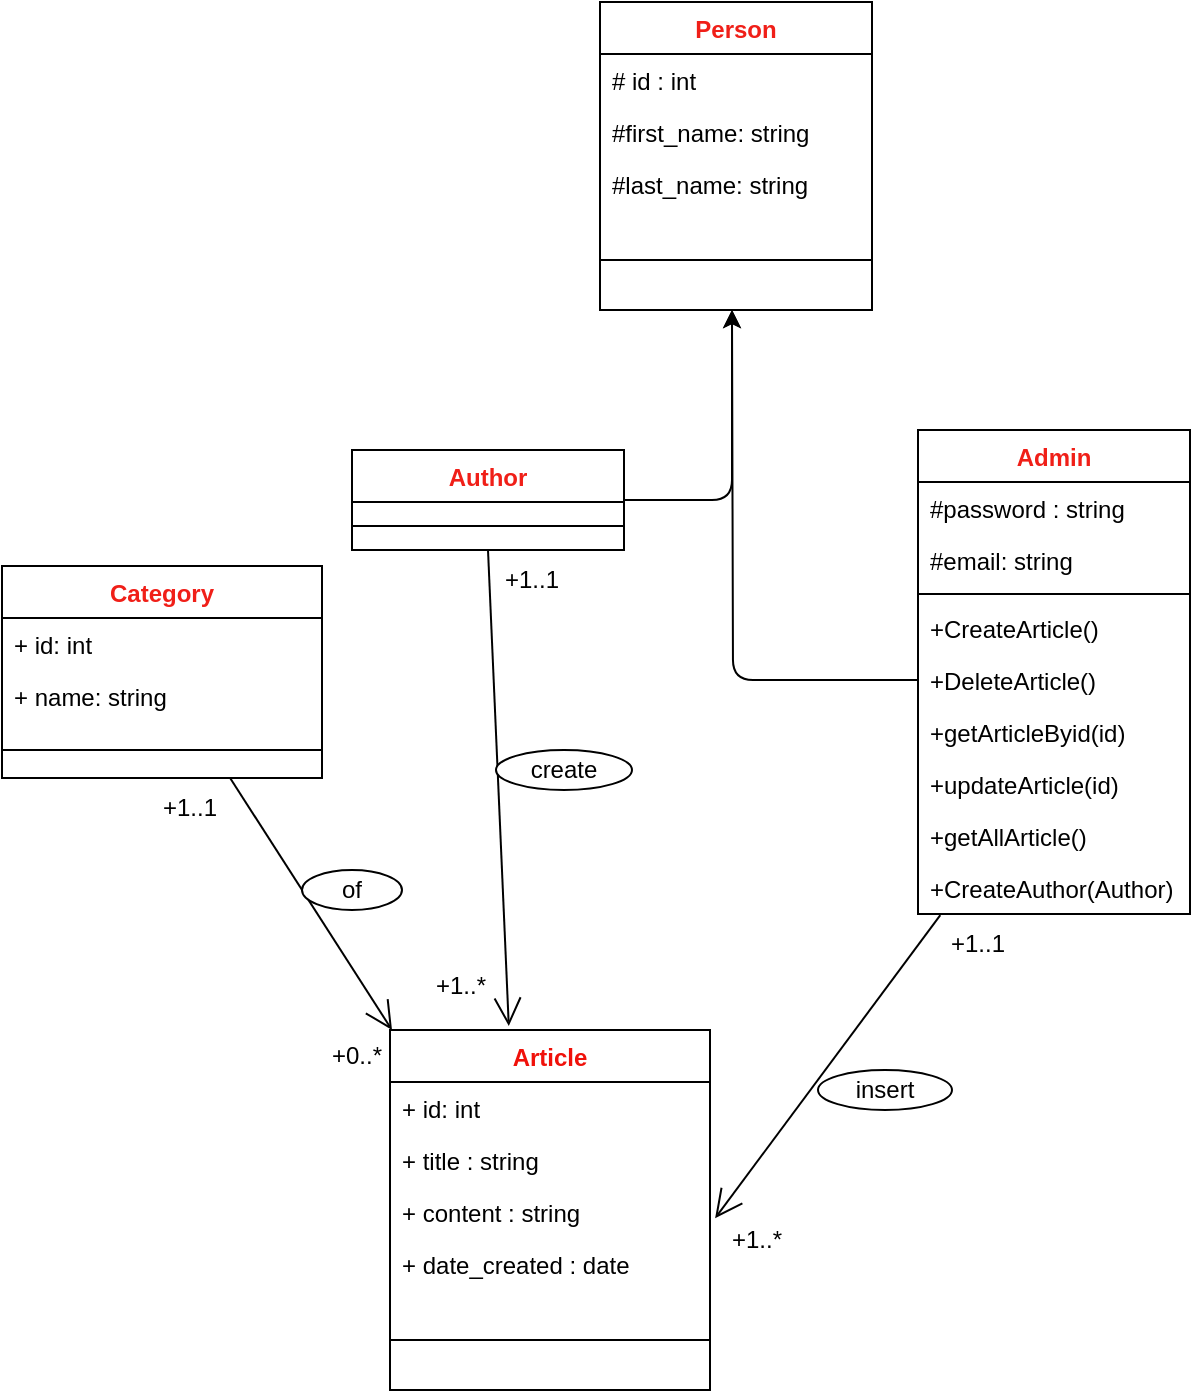 <mxfile>
    <diagram id="HwuYFP3zla9XCMSpDPCq" name="Page-1">
        <mxGraphModel dx="805" dy="711" grid="1" gridSize="10" guides="1" tooltips="1" connect="1" arrows="1" fold="1" page="1" pageScale="1" pageWidth="850" pageHeight="1100" math="0" shadow="0">
            <root>
                <mxCell id="0"/>
                <mxCell id="1" parent="0"/>
                <mxCell id="10" value="Person" style="swimlane;fontStyle=1;align=center;verticalAlign=top;childLayout=stackLayout;horizontal=1;startSize=26;horizontalStack=0;resizeParent=1;resizeParentMax=0;resizeLast=0;collapsible=1;marginBottom=0;fontColor=#F01F18;" parent="1" vertex="1">
                    <mxGeometry x="335" y="36" width="136" height="154" as="geometry">
                        <mxRectangle x="160" y="70" width="70" height="26" as="alternateBounds"/>
                    </mxGeometry>
                </mxCell>
                <mxCell id="11" value="# id : int " style="text;strokeColor=none;fillColor=none;align=left;verticalAlign=top;spacingLeft=4;spacingRight=4;overflow=hidden;rotatable=0;points=[[0,0.5],[1,0.5]];portConstraint=eastwest;" parent="10" vertex="1">
                    <mxGeometry y="26" width="136" height="26" as="geometry"/>
                </mxCell>
                <mxCell id="15" value="#first_name: string" style="text;strokeColor=none;fillColor=none;align=left;verticalAlign=top;spacingLeft=4;spacingRight=4;overflow=hidden;rotatable=0;points=[[0,0.5],[1,0.5]];portConstraint=eastwest;" parent="10" vertex="1">
                    <mxGeometry y="52" width="136" height="26" as="geometry"/>
                </mxCell>
                <mxCell id="16" value="#last_name: string&#10;&#10;" style="text;strokeColor=none;fillColor=none;align=left;verticalAlign=top;spacingLeft=4;spacingRight=4;overflow=hidden;rotatable=0;points=[[0,0.5],[1,0.5]];portConstraint=eastwest;" parent="10" vertex="1">
                    <mxGeometry y="78" width="136" height="26" as="geometry"/>
                </mxCell>
                <mxCell id="12" value="" style="line;strokeWidth=1;fillColor=none;align=left;verticalAlign=middle;spacingTop=-1;spacingLeft=3;spacingRight=3;rotatable=0;labelPosition=right;points=[];portConstraint=eastwest;" parent="10" vertex="1">
                    <mxGeometry y="104" width="136" height="50" as="geometry"/>
                </mxCell>
                <mxCell id="39" style="edgeStyle=orthogonalEdgeStyle;html=1;" parent="1" source="17" edge="1">
                    <mxGeometry relative="1" as="geometry">
                        <mxPoint x="401" y="190" as="targetPoint"/>
                        <Array as="points">
                            <mxPoint x="401" y="285"/>
                        </Array>
                    </mxGeometry>
                </mxCell>
                <mxCell id="17" value="Author" style="swimlane;fontStyle=1;align=center;verticalAlign=top;childLayout=stackLayout;horizontal=1;startSize=26;horizontalStack=0;resizeParent=1;resizeParentMax=0;resizeLast=0;collapsible=1;marginBottom=0;fontColor=#F01F18;" parent="1" vertex="1">
                    <mxGeometry x="211" y="260" width="136" height="50" as="geometry"/>
                </mxCell>
                <mxCell id="19" value="" style="line;strokeWidth=1;fillColor=none;align=left;verticalAlign=middle;spacingTop=-1;spacingLeft=3;spacingRight=3;rotatable=0;labelPosition=right;points=[];portConstraint=eastwest;" parent="17" vertex="1">
                    <mxGeometry y="26" width="136" height="24" as="geometry"/>
                </mxCell>
                <mxCell id="21" value="Admin" style="swimlane;fontStyle=1;align=center;verticalAlign=top;childLayout=stackLayout;horizontal=1;startSize=26;horizontalStack=0;resizeParent=1;resizeParentMax=0;resizeLast=0;collapsible=1;marginBottom=0;fontColor=#F01F18;" parent="1" vertex="1">
                    <mxGeometry x="494" y="250" width="136" height="242" as="geometry"/>
                </mxCell>
                <mxCell id="22" value="#password : string" style="text;strokeColor=none;fillColor=none;align=left;verticalAlign=top;spacingLeft=4;spacingRight=4;overflow=hidden;rotatable=0;points=[[0,0.5],[1,0.5]];portConstraint=eastwest;" parent="21" vertex="1">
                    <mxGeometry y="26" width="136" height="26" as="geometry"/>
                </mxCell>
                <mxCell id="28" value="#email: string" style="text;strokeColor=none;fillColor=none;align=left;verticalAlign=top;spacingLeft=4;spacingRight=4;overflow=hidden;rotatable=0;points=[[0,0.5],[1,0.5]];portConstraint=eastwest;" parent="21" vertex="1">
                    <mxGeometry y="52" width="136" height="26" as="geometry"/>
                </mxCell>
                <mxCell id="23" value="" style="line;strokeWidth=1;fillColor=none;align=left;verticalAlign=middle;spacingTop=-1;spacingLeft=3;spacingRight=3;rotatable=0;labelPosition=right;points=[];portConstraint=eastwest;" parent="21" vertex="1">
                    <mxGeometry y="78" width="136" height="8" as="geometry"/>
                </mxCell>
                <mxCell id="29" value="+CreateArticle()" style="text;strokeColor=none;fillColor=none;align=left;verticalAlign=top;spacingLeft=4;spacingRight=4;overflow=hidden;rotatable=0;points=[[0,0.5],[1,0.5]];portConstraint=eastwest;" parent="21" vertex="1">
                    <mxGeometry y="86" width="136" height="26" as="geometry"/>
                </mxCell>
                <mxCell id="41" value="+DeleteArticle()" style="text;strokeColor=none;fillColor=none;align=left;verticalAlign=top;spacingLeft=4;spacingRight=4;overflow=hidden;rotatable=0;points=[[0,0.5],[1,0.5]];portConstraint=eastwest;" parent="21" vertex="1">
                    <mxGeometry y="112" width="136" height="26" as="geometry"/>
                </mxCell>
                <mxCell id="32" value="+getArticleByid(id)" style="text;strokeColor=none;fillColor=none;align=left;verticalAlign=top;spacingLeft=4;spacingRight=4;overflow=hidden;rotatable=0;points=[[0,0.5],[1,0.5]];portConstraint=eastwest;" parent="21" vertex="1">
                    <mxGeometry y="138" width="136" height="26" as="geometry"/>
                </mxCell>
                <mxCell id="30" value="+updateArticle(id)" style="text;strokeColor=none;fillColor=none;align=left;verticalAlign=top;spacingLeft=4;spacingRight=4;overflow=hidden;rotatable=0;points=[[0,0.5],[1,0.5]];portConstraint=eastwest;" parent="21" vertex="1">
                    <mxGeometry y="164" width="136" height="26" as="geometry"/>
                </mxCell>
                <mxCell id="24" value="+getAllArticle()" style="text;strokeColor=none;fillColor=none;align=left;verticalAlign=top;spacingLeft=4;spacingRight=4;overflow=hidden;rotatable=0;points=[[0,0.5],[1,0.5]];portConstraint=eastwest;" parent="21" vertex="1">
                    <mxGeometry y="190" width="136" height="26" as="geometry"/>
                </mxCell>
                <mxCell id="33" value="+CreateAuthor(Author)" style="text;strokeColor=none;fillColor=none;align=left;verticalAlign=top;spacingLeft=4;spacingRight=4;overflow=hidden;rotatable=0;points=[[0,0.5],[1,0.5]];portConstraint=eastwest;" parent="21" vertex="1">
                    <mxGeometry y="216" width="136" height="26" as="geometry"/>
                </mxCell>
                <mxCell id="42" style="edgeStyle=orthogonalEdgeStyle;html=1;" parent="1" source="41" edge="1">
                    <mxGeometry relative="1" as="geometry">
                        <mxPoint x="401" y="190" as="targetPoint"/>
                    </mxGeometry>
                </mxCell>
                <mxCell id="43" value="Article" style="swimlane;fontStyle=1;align=center;verticalAlign=top;childLayout=stackLayout;horizontal=1;startSize=26;horizontalStack=0;resizeParent=1;resizeParentMax=0;resizeLast=0;collapsible=1;marginBottom=0;fontColor=#F0110A;" parent="1" vertex="1">
                    <mxGeometry x="230" y="550" width="160" height="180" as="geometry"/>
                </mxCell>
                <mxCell id="44" value="+ id: int" style="text;strokeColor=none;fillColor=none;align=left;verticalAlign=top;spacingLeft=4;spacingRight=4;overflow=hidden;rotatable=0;points=[[0,0.5],[1,0.5]];portConstraint=eastwest;" parent="43" vertex="1">
                    <mxGeometry y="26" width="160" height="26" as="geometry"/>
                </mxCell>
                <mxCell id="49" value="+ title : string " style="text;strokeColor=none;fillColor=none;align=left;verticalAlign=top;spacingLeft=4;spacingRight=4;overflow=hidden;rotatable=0;points=[[0,0.5],[1,0.5]];portConstraint=eastwest;" parent="43" vertex="1">
                    <mxGeometry y="52" width="160" height="26" as="geometry"/>
                </mxCell>
                <mxCell id="47" value="+ content : string " style="text;strokeColor=none;fillColor=none;align=left;verticalAlign=top;spacingLeft=4;spacingRight=4;overflow=hidden;rotatable=0;points=[[0,0.5],[1,0.5]];portConstraint=eastwest;" parent="43" vertex="1">
                    <mxGeometry y="78" width="160" height="26" as="geometry"/>
                </mxCell>
                <mxCell id="48" value="+ date_created : date " style="text;strokeColor=none;fillColor=none;align=left;verticalAlign=top;spacingLeft=4;spacingRight=4;overflow=hidden;rotatable=0;points=[[0,0.5],[1,0.5]];portConstraint=eastwest;" parent="43" vertex="1">
                    <mxGeometry y="104" width="160" height="26" as="geometry"/>
                </mxCell>
                <mxCell id="45" value="" style="line;strokeWidth=1;fillColor=none;align=left;verticalAlign=middle;spacingTop=-1;spacingLeft=3;spacingRight=3;rotatable=0;labelPosition=right;points=[];portConstraint=eastwest;" parent="43" vertex="1">
                    <mxGeometry y="130" width="160" height="50" as="geometry"/>
                </mxCell>
                <mxCell id="57" value="" style="endArrow=open;endFill=1;endSize=12;html=1;entryX=0.365;entryY=-0.011;entryDx=0;entryDy=0;entryPerimeter=0;exitX=0.5;exitY=1;exitDx=0;exitDy=0;" parent="1" source="17" edge="1">
                    <mxGeometry width="160" relative="1" as="geometry">
                        <mxPoint x="251" y="370" as="sourcePoint"/>
                        <mxPoint x="289.4" y="548.02" as="targetPoint"/>
                        <Array as="points"/>
                    </mxGeometry>
                </mxCell>
                <mxCell id="58" value="" style="endArrow=open;endFill=1;endSize=12;html=1;startArrow=none;" parent="1" source="34" edge="1">
                    <mxGeometry width="160" relative="1" as="geometry">
                        <mxPoint x="81" y="450" as="sourcePoint"/>
                        <mxPoint x="231" y="550" as="targetPoint"/>
                    </mxGeometry>
                </mxCell>
                <mxCell id="34" value="Category" style="swimlane;fontStyle=1;align=center;verticalAlign=top;childLayout=stackLayout;horizontal=1;startSize=26;horizontalStack=0;resizeParent=1;resizeParentMax=0;resizeLast=0;collapsible=1;marginBottom=0;fontColor=#F01F18;" parent="1" vertex="1">
                    <mxGeometry x="36" y="318" width="160" height="106" as="geometry"/>
                </mxCell>
                <mxCell id="35" value="+ id: int " style="text;strokeColor=none;fillColor=none;align=left;verticalAlign=top;spacingLeft=4;spacingRight=4;overflow=hidden;rotatable=0;points=[[0,0.5],[1,0.5]];portConstraint=eastwest;" parent="34" vertex="1">
                    <mxGeometry y="26" width="160" height="26" as="geometry"/>
                </mxCell>
                <mxCell id="38" value="+ name: string " style="text;strokeColor=none;fillColor=none;align=left;verticalAlign=top;spacingLeft=4;spacingRight=4;overflow=hidden;rotatable=0;points=[[0,0.5],[1,0.5]];portConstraint=eastwest;" parent="34" vertex="1">
                    <mxGeometry y="52" width="160" height="26" as="geometry"/>
                </mxCell>
                <mxCell id="36" value="" style="line;strokeWidth=1;fillColor=none;align=left;verticalAlign=middle;spacingTop=-1;spacingLeft=3;spacingRight=3;rotatable=0;labelPosition=right;points=[];portConstraint=eastwest;" parent="34" vertex="1">
                    <mxGeometry y="78" width="160" height="28" as="geometry"/>
                </mxCell>
                <mxCell id="61" value="+1..1" style="text;html=1;strokeColor=none;fillColor=none;align=center;verticalAlign=middle;whiteSpace=wrap;rounded=0;" parent="1" vertex="1">
                    <mxGeometry x="110" y="424" width="40" height="30" as="geometry"/>
                </mxCell>
                <mxCell id="62" value="+0..*" style="text;html=1;strokeColor=none;fillColor=none;align=center;verticalAlign=middle;whiteSpace=wrap;rounded=0;" parent="1" vertex="1">
                    <mxGeometry x="196" y="548" width="35" height="30" as="geometry"/>
                </mxCell>
                <mxCell id="63" value="of" style="ellipse;whiteSpace=wrap;html=1;align=center;newEdgeStyle={&quot;edgeStyle&quot;:&quot;entityRelationEdgeStyle&quot;,&quot;startArrow&quot;:&quot;none&quot;,&quot;endArrow&quot;:&quot;none&quot;,&quot;segment&quot;:10,&quot;curved&quot;:1};treeFolding=1;treeMoving=1;" parent="1" vertex="1">
                    <mxGeometry x="186" y="470" width="50" height="20" as="geometry"/>
                </mxCell>
                <mxCell id="64" value="+1..1" style="text;html=1;strokeColor=none;fillColor=none;align=center;verticalAlign=middle;whiteSpace=wrap;rounded=0;" parent="1" vertex="1">
                    <mxGeometry x="271" y="310" width="60" height="30" as="geometry"/>
                </mxCell>
                <mxCell id="65" value="+1..1" style="text;html=1;strokeColor=none;fillColor=none;align=center;verticalAlign=middle;whiteSpace=wrap;rounded=0;" parent="1" vertex="1">
                    <mxGeometry x="494" y="492" width="60" height="30" as="geometry"/>
                </mxCell>
                <mxCell id="66" value="+1..*" style="text;html=1;strokeColor=none;fillColor=none;align=center;verticalAlign=middle;whiteSpace=wrap;rounded=0;" parent="1" vertex="1">
                    <mxGeometry x="248" y="513" width="35" height="30" as="geometry"/>
                </mxCell>
                <mxCell id="70" value="" style="endArrow=open;endFill=1;endSize=12;html=1;entryX=1.016;entryY=-0.381;entryDx=0;entryDy=0;entryPerimeter=0;exitX=0.082;exitY=1.023;exitDx=0;exitDy=0;exitPerimeter=0;" parent="1" target="48" edge="1" source="33">
                    <mxGeometry width="160" relative="1" as="geometry">
                        <mxPoint x="494" y="520" as="sourcePoint"/>
                        <mxPoint x="654" y="520" as="targetPoint"/>
                    </mxGeometry>
                </mxCell>
                <mxCell id="71" value="+1..*" style="text;html=1;strokeColor=none;fillColor=none;align=center;verticalAlign=middle;whiteSpace=wrap;rounded=0;" parent="1" vertex="1">
                    <mxGeometry x="396" y="640" width="35" height="30" as="geometry"/>
                </mxCell>
                <mxCell id="73" value="create" style="ellipse;whiteSpace=wrap;html=1;align=center;newEdgeStyle={&quot;edgeStyle&quot;:&quot;entityRelationEdgeStyle&quot;,&quot;startArrow&quot;:&quot;none&quot;,&quot;endArrow&quot;:&quot;none&quot;,&quot;segment&quot;:10,&quot;curved&quot;:1};treeFolding=1;treeMoving=1;" parent="1" vertex="1">
                    <mxGeometry x="283" y="410" width="68" height="20" as="geometry"/>
                </mxCell>
                <mxCell id="74" value="insert" style="ellipse;whiteSpace=wrap;html=1;align=center;newEdgeStyle={&quot;edgeStyle&quot;:&quot;entityRelationEdgeStyle&quot;,&quot;startArrow&quot;:&quot;none&quot;,&quot;endArrow&quot;:&quot;none&quot;,&quot;segment&quot;:10,&quot;curved&quot;:1};treeFolding=1;treeMoving=1;" parent="1" vertex="1">
                    <mxGeometry x="444" y="570" width="67" height="20" as="geometry"/>
                </mxCell>
            </root>
        </mxGraphModel>
    </diagram>
</mxfile>